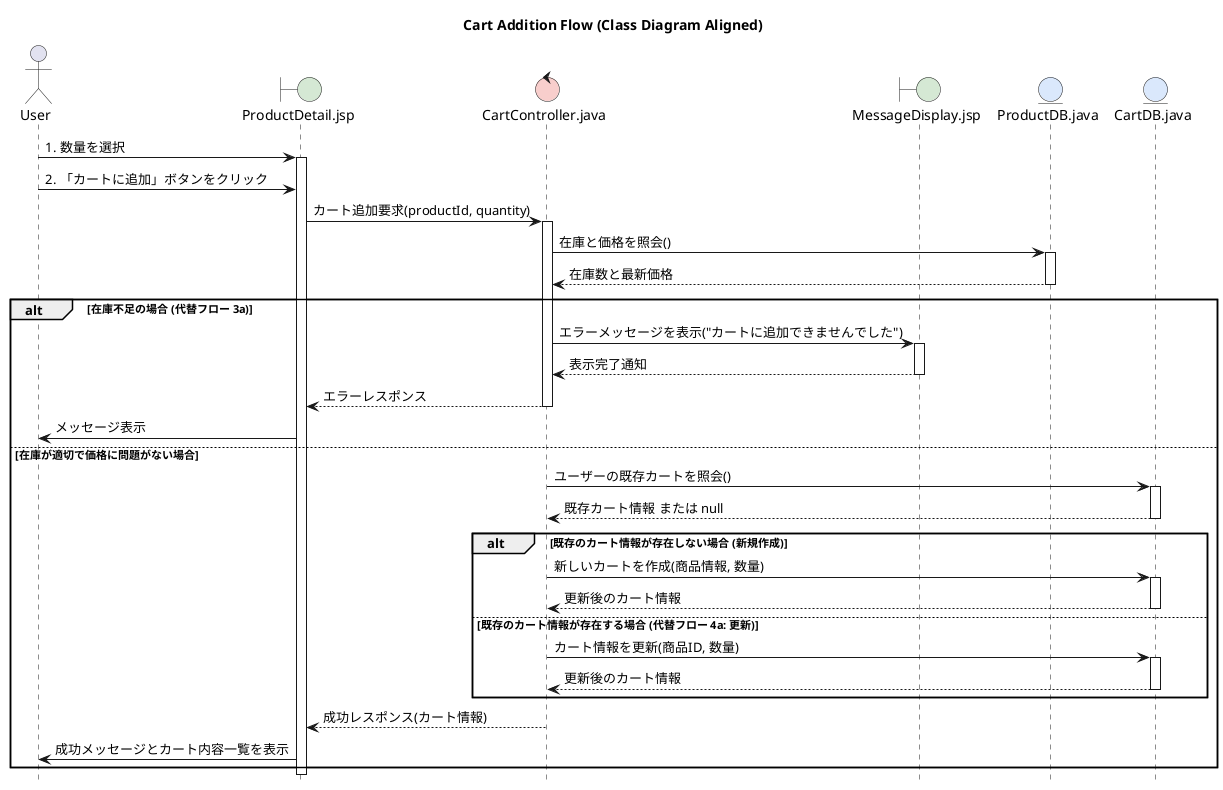 @startuml
hide footbox

' ★色設定
skinparam boundary {
  BackgroundColor #D5E8D4
}
skinparam entity {
  BackgroundColor #DAE8FC
}
skinparam control {
  BackgroundColor #F8CECC
}

' オブジェクト定義
actor User as U
boundary "ProductDetail.jsp" as DetailScreen
control "CartController.java" as CartControl
boundary "MessageDisplay.jsp" as MsgScreen
entity "ProductDB.java" as PDB
entity "CartDB.java" as CDB

title Cart Addition Flow (Class Diagram Aligned)

U -> DetailScreen : 1. 数量を選択
activate DetailScreen

U -> DetailScreen : 2. 「カートに追加」ボタンをクリック

' クラス図にないため日本語のまま
DetailScreen -> CartControl : カート追加要求(productId, quantity)
activate CartControl

' クラス図にないため日本語のまま
CartControl -> PDB : 在庫と価格を照会()
activate PDB
PDB --> CartControl : 在庫数と最新価格
deactivate PDB

alt 在庫不足の場合 (代替フロー 3a)
    ' クラス図にないため日本語のまま
    CartControl -> MsgScreen : エラーメッセージを表示("カートに追加できませんでした")
    activate MsgScreen
    MsgScreen --> CartControl : 表示完了通知
    deactivate MsgScreen
    CartControl --> DetailScreen : エラーレスポンス
    deactivate CartControl
    DetailScreen -> U : メッセージ表示

else 在庫が適切で価格に問題がない場合
    ' クラス図にないため日本語のまま
    CartControl -> CDB : ユーザーの既存カートを照会()
    activate CDB
    CDB --> CartControl : 既存カート情報 または null
    deactivate CDB

    alt 既存のカート情報が存在しない場合 (新規作成)
        ' クラス図にないため日本語のまま
        CartControl -> CDB : 新しいカートを作成(商品情報, 数量)
        activate CDB
        CDB --> CartControl : 更新後のカート情報
        deactivate CDB
    else 既存のカート情報が存在する場合 (代替フロー 4a: 更新)
        ' クラス図にないため日本語のまま
        CartControl -> CDB : カート情報を更新(商品ID, 数量)
        activate CDB
        CDB --> CartControl : 更新後のカート情報
        deactivate CDB
    end
    
    ' クラス図にないため日本語のまま
    CartControl --> DetailScreen : 成功レスポンス(カート情報)
    deactivate CartControl
    DetailScreen -> U : 成功メッセージとカート内容一覧を表示
end

deactivate DetailScreen

@enduml
